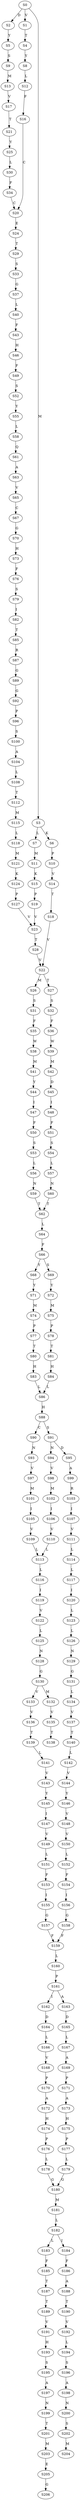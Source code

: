 strict digraph  {
	S0 -> S1 [ label = V ];
	S0 -> S2 [ label = D ];
	S0 -> S3 [ label = M ];
	S1 -> S4 [ label = T ];
	S2 -> S5 [ label = Y ];
	S3 -> S6 [ label = K ];
	S3 -> S7 [ label = L ];
	S4 -> S8 [ label = Y ];
	S5 -> S9 [ label = S ];
	S6 -> S10 [ label = P ];
	S7 -> S11 [ label = M ];
	S8 -> S12 [ label = L ];
	S9 -> S13 [ label = M ];
	S10 -> S14 [ label = V ];
	S11 -> S15 [ label = K ];
	S12 -> S16 [ label = F ];
	S13 -> S17 [ label = V ];
	S14 -> S18 [ label = T ];
	S15 -> S19 [ label = P ];
	S16 -> S20 [ label = C ];
	S17 -> S21 [ label = T ];
	S18 -> S22 [ label = V ];
	S19 -> S23 [ label = V ];
	S20 -> S24 [ label = E ];
	S21 -> S25 [ label = Y ];
	S22 -> S26 [ label = M ];
	S22 -> S27 [ label = T ];
	S23 -> S28 [ label = T ];
	S24 -> S29 [ label = T ];
	S25 -> S30 [ label = L ];
	S26 -> S31 [ label = S ];
	S27 -> S32 [ label = S ];
	S28 -> S22 [ label = V ];
	S29 -> S33 [ label = S ];
	S30 -> S34 [ label = F ];
	S31 -> S35 [ label = F ];
	S32 -> S36 [ label = F ];
	S33 -> S37 [ label = G ];
	S34 -> S20 [ label = C ];
	S35 -> S38 [ label = W ];
	S36 -> S39 [ label = W ];
	S37 -> S40 [ label = L ];
	S38 -> S41 [ label = M ];
	S39 -> S42 [ label = M ];
	S40 -> S43 [ label = F ];
	S41 -> S44 [ label = Y ];
	S42 -> S45 [ label = D ];
	S43 -> S46 [ label = H ];
	S44 -> S47 [ label = I ];
	S45 -> S48 [ label = I ];
	S46 -> S49 [ label = F ];
	S47 -> S50 [ label = F ];
	S48 -> S51 [ label = F ];
	S49 -> S52 [ label = S ];
	S50 -> S53 [ label = S ];
	S51 -> S54 [ label = S ];
	S52 -> S55 [ label = Y ];
	S53 -> S56 [ label = L ];
	S54 -> S57 [ label = L ];
	S55 -> S58 [ label = L ];
	S56 -> S59 [ label = N ];
	S57 -> S60 [ label = N ];
	S58 -> S61 [ label = Q ];
	S59 -> S62 [ label = T ];
	S60 -> S62 [ label = T ];
	S61 -> S63 [ label = A ];
	S62 -> S64 [ label = L ];
	S63 -> S65 [ label = V ];
	S64 -> S66 [ label = F ];
	S65 -> S67 [ label = C ];
	S66 -> S68 [ label = Y ];
	S66 -> S69 [ label = S ];
	S67 -> S70 [ label = G ];
	S68 -> S71 [ label = Y ];
	S69 -> S72 [ label = Y ];
	S70 -> S73 [ label = H ];
	S71 -> S74 [ label = M ];
	S72 -> S75 [ label = M ];
	S73 -> S76 [ label = F ];
	S74 -> S77 [ label = P ];
	S75 -> S78 [ label = P ];
	S76 -> S79 [ label = S ];
	S77 -> S80 [ label = T ];
	S78 -> S81 [ label = T ];
	S79 -> S82 [ label = I ];
	S80 -> S83 [ label = H ];
	S81 -> S84 [ label = H ];
	S82 -> S85 [ label = T ];
	S83 -> S86 [ label = L ];
	S84 -> S86 [ label = L ];
	S85 -> S87 [ label = R ];
	S86 -> S88 [ label = H ];
	S87 -> S89 [ label = G ];
	S88 -> S90 [ label = C ];
	S88 -> S91 [ label = S ];
	S89 -> S92 [ label = G ];
	S90 -> S93 [ label = N ];
	S91 -> S94 [ label = N ];
	S91 -> S95 [ label = D ];
	S92 -> S96 [ label = P ];
	S93 -> S97 [ label = V ];
	S94 -> S98 [ label = V ];
	S95 -> S99 [ label = A ];
	S96 -> S100 [ label = S ];
	S97 -> S101 [ label = M ];
	S98 -> S102 [ label = M ];
	S99 -> S103 [ label = R ];
	S100 -> S104 [ label = A ];
	S101 -> S105 [ label = I ];
	S102 -> S106 [ label = I ];
	S103 -> S107 [ label = I ];
	S104 -> S108 [ label = L ];
	S105 -> S109 [ label = V ];
	S106 -> S110 [ label = V ];
	S107 -> S111 [ label = V ];
	S108 -> S112 [ label = T ];
	S109 -> S113 [ label = L ];
	S110 -> S113 [ label = L ];
	S111 -> S114 [ label = L ];
	S112 -> S115 [ label = M ];
	S113 -> S116 [ label = L ];
	S114 -> S117 [ label = L ];
	S115 -> S118 [ label = L ];
	S116 -> S119 [ label = I ];
	S117 -> S120 [ label = I ];
	S118 -> S121 [ label = M ];
	S119 -> S122 [ label = V ];
	S120 -> S123 [ label = L ];
	S121 -> S124 [ label = K ];
	S122 -> S125 [ label = L ];
	S123 -> S126 [ label = L ];
	S124 -> S127 [ label = P ];
	S125 -> S128 [ label = N ];
	S126 -> S129 [ label = N ];
	S127 -> S23 [ label = V ];
	S128 -> S130 [ label = G ];
	S129 -> S131 [ label = G ];
	S130 -> S132 [ label = M ];
	S130 -> S133 [ label = V ];
	S131 -> S134 [ label = L ];
	S132 -> S135 [ label = V ];
	S133 -> S136 [ label = V ];
	S134 -> S137 [ label = V ];
	S135 -> S138 [ label = T ];
	S136 -> S139 [ label = T ];
	S137 -> S140 [ label = T ];
	S139 -> S141 [ label = L ];
	S140 -> S142 [ label = L ];
	S141 -> S143 [ label = V ];
	S142 -> S144 [ label = V ];
	S143 -> S145 [ label = Y ];
	S144 -> S146 [ label = Y ];
	S145 -> S147 [ label = I ];
	S146 -> S148 [ label = V ];
	S147 -> S149 [ label = V ];
	S148 -> S150 [ label = V ];
	S149 -> S151 [ label = L ];
	S150 -> S152 [ label = L ];
	S151 -> S153 [ label = F ];
	S152 -> S154 [ label = F ];
	S153 -> S155 [ label = I ];
	S154 -> S156 [ label = I ];
	S155 -> S157 [ label = G ];
	S156 -> S158 [ label = G ];
	S157 -> S159 [ label = F ];
	S158 -> S159 [ label = F ];
	S159 -> S160 [ label = L ];
	S160 -> S161 [ label = P ];
	S161 -> S162 [ label = I ];
	S161 -> S163 [ label = A ];
	S162 -> S164 [ label = D ];
	S163 -> S165 [ label = D ];
	S164 -> S166 [ label = L ];
	S165 -> S167 [ label = L ];
	S166 -> S168 [ label = V ];
	S167 -> S169 [ label = A ];
	S168 -> S170 [ label = P ];
	S169 -> S171 [ label = P ];
	S170 -> S172 [ label = A ];
	S171 -> S173 [ label = A ];
	S172 -> S174 [ label = H ];
	S173 -> S175 [ label = H ];
	S174 -> S176 [ label = P ];
	S175 -> S177 [ label = P ];
	S176 -> S178 [ label = L ];
	S177 -> S179 [ label = L ];
	S178 -> S180 [ label = G ];
	S179 -> S180 [ label = G ];
	S180 -> S181 [ label = M ];
	S181 -> S182 [ label = L ];
	S182 -> S183 [ label = L ];
	S182 -> S184 [ label = I ];
	S183 -> S185 [ label = F ];
	S184 -> S186 [ label = F ];
	S185 -> S187 [ label = T ];
	S186 -> S188 [ label = A ];
	S187 -> S189 [ label = T ];
	S188 -> S190 [ label = T ];
	S189 -> S191 [ label = V ];
	S190 -> S192 [ label = V ];
	S191 -> S193 [ label = H ];
	S192 -> S194 [ label = L ];
	S193 -> S195 [ label = S ];
	S194 -> S196 [ label = S ];
	S195 -> S197 [ label = A ];
	S196 -> S198 [ label = A ];
	S197 -> S199 [ label = N ];
	S198 -> S200 [ label = N ];
	S199 -> S201 [ label = T ];
	S200 -> S202 [ label = S ];
	S201 -> S203 [ label = M ];
	S202 -> S204 [ label = M ];
	S203 -> S205 [ label = E ];
	S205 -> S206 [ label = G ];
}
